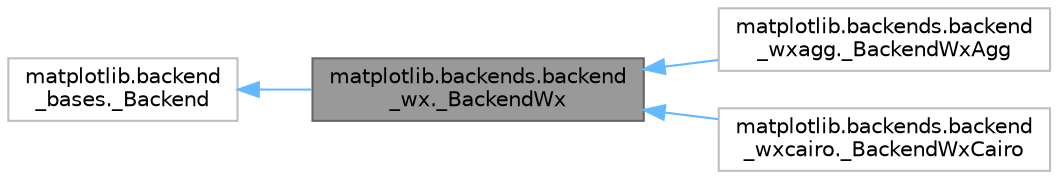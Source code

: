 digraph "matplotlib.backends.backend_wx._BackendWx"
{
 // LATEX_PDF_SIZE
  bgcolor="transparent";
  edge [fontname=Helvetica,fontsize=10,labelfontname=Helvetica,labelfontsize=10];
  node [fontname=Helvetica,fontsize=10,shape=box,height=0.2,width=0.4];
  rankdir="LR";
  Node1 [id="Node000001",label="matplotlib.backends.backend\l_wx._BackendWx",height=0.2,width=0.4,color="gray40", fillcolor="grey60", style="filled", fontcolor="black",tooltip=" "];
  Node2 -> Node1 [id="edge1_Node000001_Node000002",dir="back",color="steelblue1",style="solid",tooltip=" "];
  Node2 [id="Node000002",label="matplotlib.backend\l_bases._Backend",height=0.2,width=0.4,color="grey75", fillcolor="white", style="filled",URL="$df/dd0/classmatplotlib_1_1backend__bases_1_1__Backend.html",tooltip=" "];
  Node1 -> Node3 [id="edge2_Node000001_Node000003",dir="back",color="steelblue1",style="solid",tooltip=" "];
  Node3 [id="Node000003",label="matplotlib.backends.backend\l_wxagg._BackendWxAgg",height=0.2,width=0.4,color="grey75", fillcolor="white", style="filled",URL="$df/d1a/classmatplotlib_1_1backends_1_1backend__wxagg_1_1__BackendWxAgg.html",tooltip=" "];
  Node1 -> Node4 [id="edge3_Node000001_Node000004",dir="back",color="steelblue1",style="solid",tooltip=" "];
  Node4 [id="Node000004",label="matplotlib.backends.backend\l_wxcairo._BackendWxCairo",height=0.2,width=0.4,color="grey75", fillcolor="white", style="filled",URL="$d6/da7/classmatplotlib_1_1backends_1_1backend__wxcairo_1_1__BackendWxCairo.html",tooltip=" "];
}
